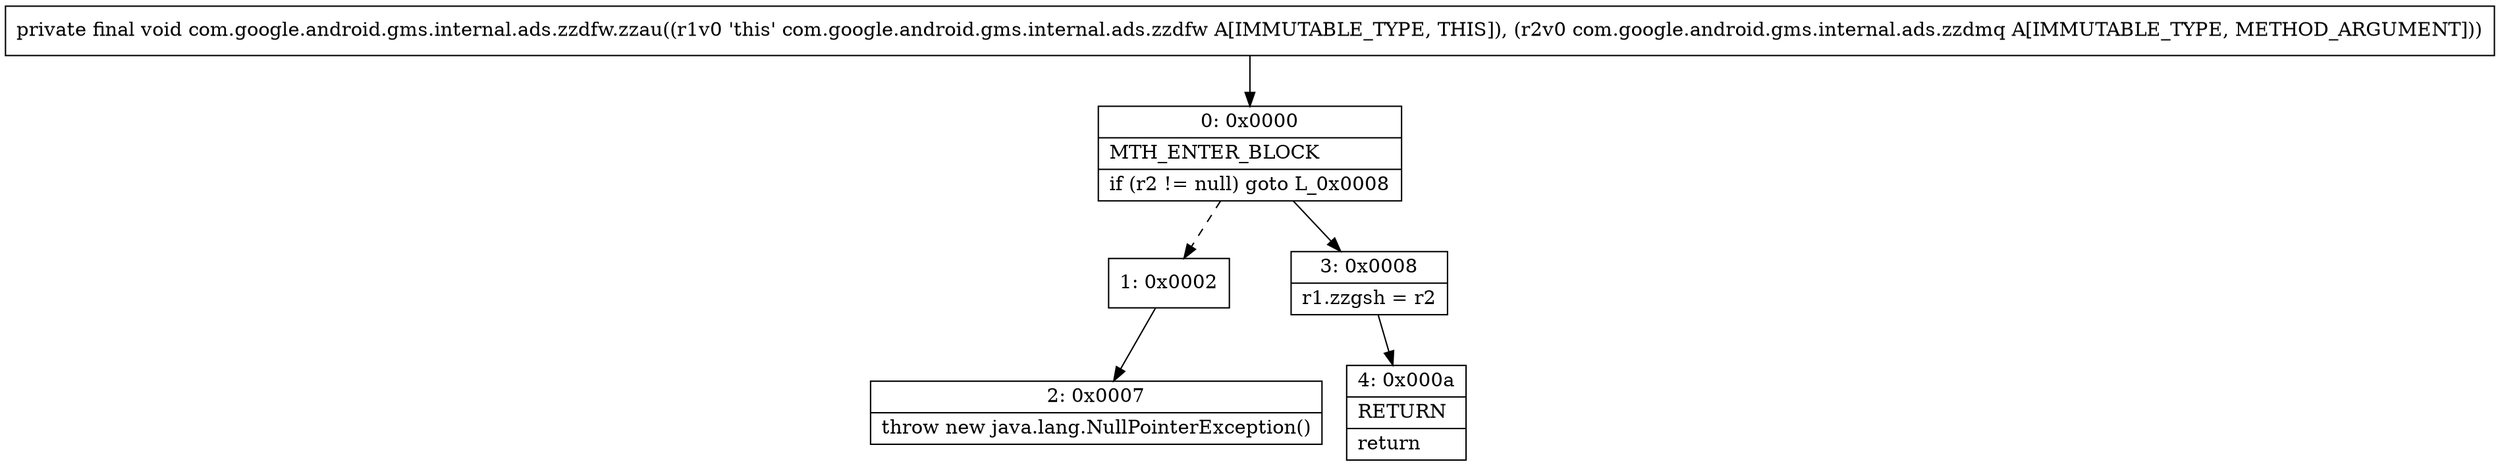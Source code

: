 digraph "CFG forcom.google.android.gms.internal.ads.zzdfw.zzau(Lcom\/google\/android\/gms\/internal\/ads\/zzdmq;)V" {
Node_0 [shape=record,label="{0\:\ 0x0000|MTH_ENTER_BLOCK\l|if (r2 != null) goto L_0x0008\l}"];
Node_1 [shape=record,label="{1\:\ 0x0002}"];
Node_2 [shape=record,label="{2\:\ 0x0007|throw new java.lang.NullPointerException()\l}"];
Node_3 [shape=record,label="{3\:\ 0x0008|r1.zzgsh = r2\l}"];
Node_4 [shape=record,label="{4\:\ 0x000a|RETURN\l|return\l}"];
MethodNode[shape=record,label="{private final void com.google.android.gms.internal.ads.zzdfw.zzau((r1v0 'this' com.google.android.gms.internal.ads.zzdfw A[IMMUTABLE_TYPE, THIS]), (r2v0 com.google.android.gms.internal.ads.zzdmq A[IMMUTABLE_TYPE, METHOD_ARGUMENT])) }"];
MethodNode -> Node_0;
Node_0 -> Node_1[style=dashed];
Node_0 -> Node_3;
Node_1 -> Node_2;
Node_3 -> Node_4;
}

